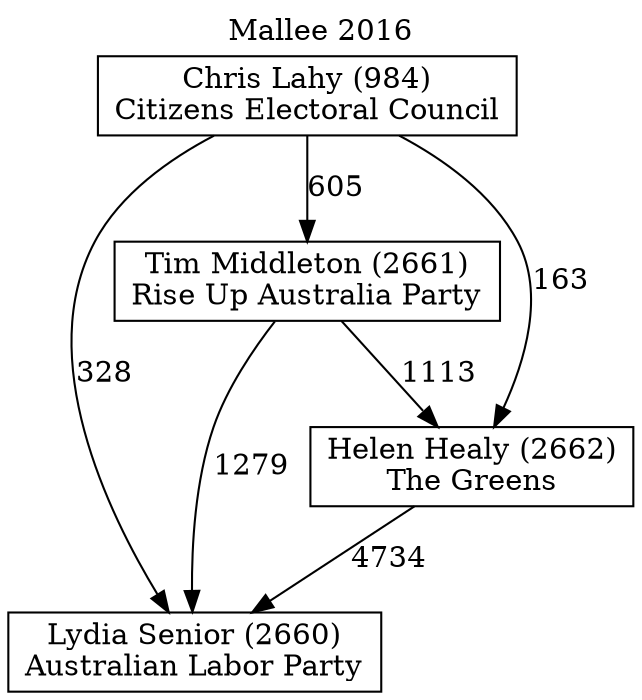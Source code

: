 // House preference flow
digraph "Lydia Senior (2660)_Mallee_2016" {
	graph [label="Mallee 2016" labelloc=t mclimit=10]
	node [shape=box]
	"Lydia Senior (2660)" [label="Lydia Senior (2660)
Australian Labor Party"]
	"Chris Lahy (984)" [label="Chris Lahy (984)
Citizens Electoral Council"]
	"Tim Middleton (2661)" [label="Tim Middleton (2661)
Rise Up Australia Party"]
	"Helen Healy (2662)" [label="Helen Healy (2662)
The Greens"]
	"Helen Healy (2662)" -> "Lydia Senior (2660)" [label=4734]
	"Tim Middleton (2661)" -> "Lydia Senior (2660)" [label=1279]
	"Tim Middleton (2661)" -> "Helen Healy (2662)" [label=1113]
	"Chris Lahy (984)" -> "Tim Middleton (2661)" [label=605]
	"Chris Lahy (984)" -> "Helen Healy (2662)" [label=163]
	"Chris Lahy (984)" -> "Lydia Senior (2660)" [label=328]
}

